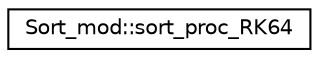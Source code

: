 digraph "Graphical Class Hierarchy"
{
 // LATEX_PDF_SIZE
  edge [fontname="Helvetica",fontsize="10",labelfontname="Helvetica",labelfontsize="10"];
  node [fontname="Helvetica",fontsize="10",shape=record];
  rankdir="LR";
  Node0 [label="Sort_mod::sort_proc_RK64",height=0.2,width=0.4,color="black", fillcolor="white", style="filled",URL="$interfaceSort__mod_1_1sort__proc__RK64.html",tooltip=" "];
}
